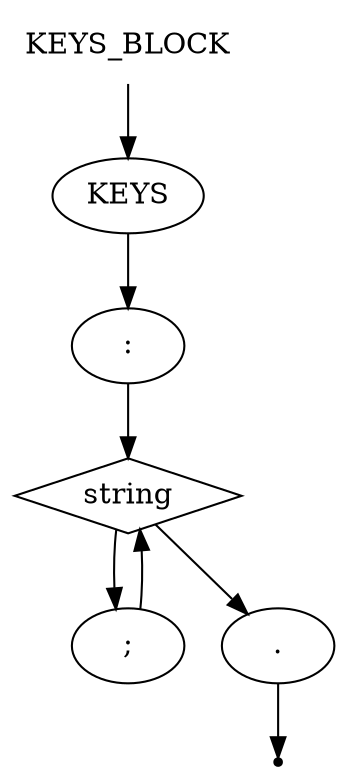 digraph KEYS_BLOCK {
    start [label=KEYS_BLOCK shape=plaintext]
    A [label=KEYS shape=oval]
    B [label=":" shape=oval]
    C [label=string shape=diamond]
    D [label=";" shape=oval]
    E [label="." shape=oval]
    end [label="" shape=point]
    start -> A
    A -> B
    B -> C
    C -> D
    C -> E
    D -> C
    E -> end
}
